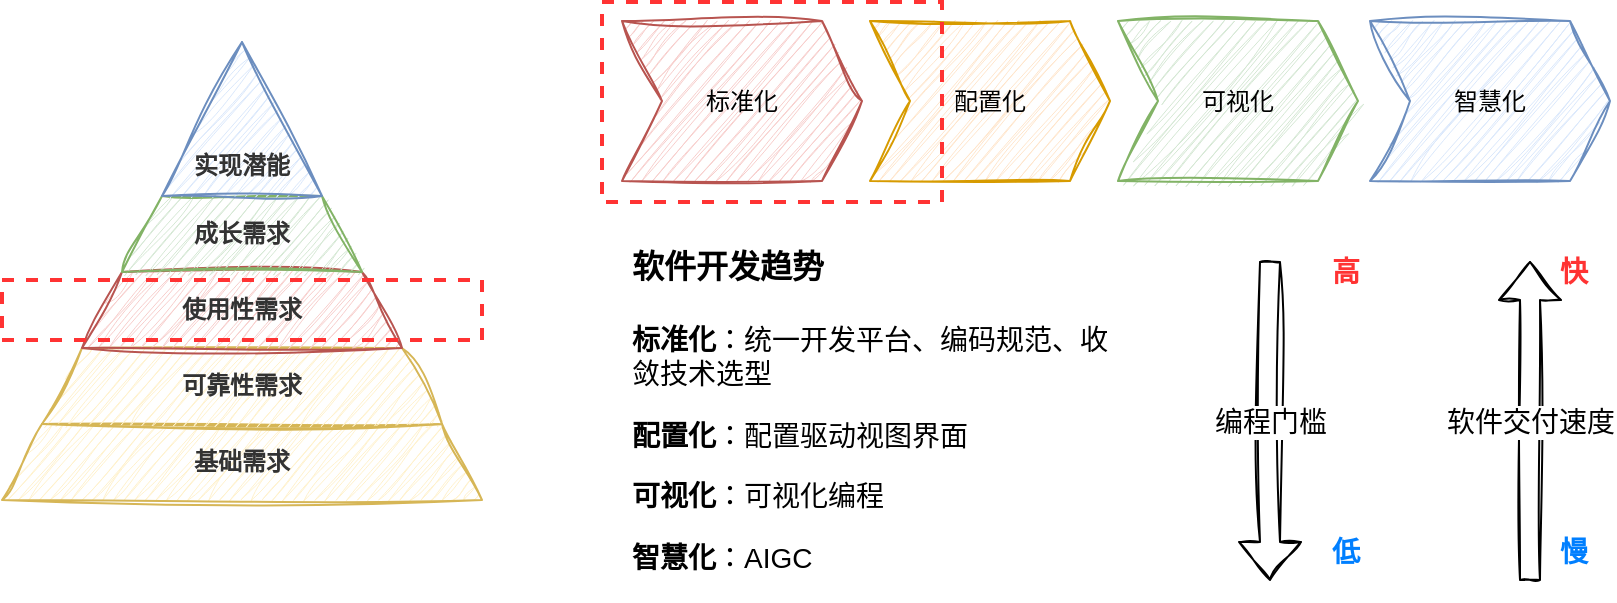<mxfile version="24.0.7" type="github">
  <diagram name="第 1 页" id="RAm9m8CqGb42HI3zqYB2">
    <mxGraphModel dx="2514" dy="868" grid="1" gridSize="10" guides="1" tooltips="1" connect="1" arrows="1" fold="1" page="1" pageScale="1" pageWidth="827" pageHeight="1169" math="0" shadow="0">
      <root>
        <mxCell id="0" />
        <mxCell id="1" parent="0" />
        <mxCell id="u7_praWJ1684f8AvyfNI-1" value="标准化" style="shape=step;perimeter=stepPerimeter;whiteSpace=wrap;html=1;fixedSize=1;fillColor=#f8cecc;strokeColor=#b85450;rounded=0;sketch=1;curveFitting=1;jiggle=2;" parent="1" vertex="1">
          <mxGeometry y="149.5" width="120" height="80" as="geometry" />
        </mxCell>
        <mxCell id="u7_praWJ1684f8AvyfNI-2" value="配置化" style="shape=step;perimeter=stepPerimeter;whiteSpace=wrap;html=1;fixedSize=1;fillColor=#ffe6cc;strokeColor=#d79b00;rounded=0;sketch=1;curveFitting=1;jiggle=2;" parent="1" vertex="1">
          <mxGeometry x="124" y="149.5" width="120" height="80" as="geometry" />
        </mxCell>
        <mxCell id="u7_praWJ1684f8AvyfNI-3" value="可视化" style="shape=step;perimeter=stepPerimeter;whiteSpace=wrap;html=1;fixedSize=1;fillColor=#d5e8d4;strokeColor=#82b366;rounded=0;sketch=1;curveFitting=1;jiggle=2;" parent="1" vertex="1">
          <mxGeometry x="248" y="149.5" width="120" height="80" as="geometry" />
        </mxCell>
        <mxCell id="u7_praWJ1684f8AvyfNI-4" value="智慧化" style="shape=step;perimeter=stepPerimeter;whiteSpace=wrap;html=1;fixedSize=1;fillColor=#dae8fc;strokeColor=#6c8ebf;rounded=0;sketch=1;curveFitting=1;jiggle=2;" parent="1" vertex="1">
          <mxGeometry x="374" y="149.5" width="120" height="80" as="geometry" />
        </mxCell>
        <mxCell id="u7_praWJ1684f8AvyfNI-5" value="&lt;h1&gt;&lt;font style=&quot;font-size: 16px;&quot;&gt;软件开发趋势&lt;/font&gt;&lt;/h1&gt;&lt;p style=&quot;font-size: 14px;&quot;&gt;&lt;font style=&quot;font-size: 14px;&quot;&gt;&lt;b style=&quot;&quot;&gt;标准化&lt;/b&gt;：统一开发平台、编码规范、收敛技术选型&lt;/font&gt;&lt;/p&gt;&lt;p style=&quot;font-size: 14px;&quot;&gt;&lt;font style=&quot;font-size: 14px;&quot;&gt;&lt;b&gt;配置化&lt;/b&gt;：配置驱动视图界面&lt;/font&gt;&lt;/p&gt;&lt;p style=&quot;font-size: 14px;&quot;&gt;&lt;font style=&quot;font-size: 14px;&quot;&gt;&lt;b&gt;可视化&lt;/b&gt;：可视化编程&lt;/font&gt;&lt;/p&gt;&lt;p style=&quot;font-size: 14px;&quot;&gt;&lt;font style=&quot;font-size: 14px;&quot;&gt;&lt;b style=&quot;&quot;&gt;智慧化&lt;/b&gt;：AIGC&lt;/font&gt;&lt;/p&gt;&lt;p&gt;&lt;br&gt;&lt;/p&gt;" style="text;html=1;spacing=5;spacingTop=-20;whiteSpace=wrap;overflow=hidden;rounded=0;sketch=1;curveFitting=1;jiggle=2;" parent="1" vertex="1">
          <mxGeometry y="249.5" width="254" height="190" as="geometry" />
        </mxCell>
        <mxCell id="u7_praWJ1684f8AvyfNI-6" value="&lt;font style=&quot;font-size: 14px;&quot;&gt;高&lt;/font&gt;" style="text;html=1;align=center;verticalAlign=middle;whiteSpace=wrap;rounded=0;fontStyle=1;fontColor=#FF3333;sketch=1;curveFitting=1;jiggle=2;" parent="1" vertex="1">
          <mxGeometry x="344" y="259.5" width="36" height="30" as="geometry" />
        </mxCell>
        <mxCell id="u7_praWJ1684f8AvyfNI-7" value="" style="shape=flexArrow;endArrow=classic;html=1;rounded=0;sketch=1;curveFitting=1;jiggle=2;" parent="1" edge="1">
          <mxGeometry width="50" height="50" relative="1" as="geometry">
            <mxPoint x="324" y="269.5" as="sourcePoint" />
            <mxPoint x="324" y="429.5" as="targetPoint" />
          </mxGeometry>
        </mxCell>
        <mxCell id="u7_praWJ1684f8AvyfNI-8" value="&lt;font style=&quot;font-size: 14px;&quot;&gt;编程门槛&lt;/font&gt;" style="edgeLabel;html=1;align=center;verticalAlign=middle;resizable=0;points=[];" parent="u7_praWJ1684f8AvyfNI-7" vertex="1" connectable="0">
          <mxGeometry x="-0.113" y="2" relative="1" as="geometry">
            <mxPoint x="-2" y="9" as="offset" />
          </mxGeometry>
        </mxCell>
        <mxCell id="u7_praWJ1684f8AvyfNI-9" value="&lt;font style=&quot;font-size: 14px;&quot;&gt;低&lt;/font&gt;" style="text;html=1;align=center;verticalAlign=middle;whiteSpace=wrap;rounded=0;fontStyle=1;fontColor=#007FFF;sketch=1;curveFitting=1;jiggle=2;" parent="1" vertex="1">
          <mxGeometry x="344" y="399.5" width="36" height="30" as="geometry" />
        </mxCell>
        <mxCell id="u7_praWJ1684f8AvyfNI-10" value="" style="shape=flexArrow;endArrow=classic;html=1;rounded=0;sketch=1;curveFitting=1;jiggle=2;" parent="1" edge="1">
          <mxGeometry width="50" height="50" relative="1" as="geometry">
            <mxPoint x="454" y="429.5" as="sourcePoint" />
            <mxPoint x="454" y="269.5" as="targetPoint" />
          </mxGeometry>
        </mxCell>
        <mxCell id="u7_praWJ1684f8AvyfNI-11" value="&lt;font style=&quot;font-size: 14px;&quot;&gt;软件交付速度&lt;/font&gt;" style="edgeLabel;html=1;align=center;verticalAlign=middle;resizable=0;points=[];" parent="u7_praWJ1684f8AvyfNI-10" vertex="1" connectable="0">
          <mxGeometry x="0.037" y="-2" relative="1" as="geometry">
            <mxPoint x="-2" y="3" as="offset" />
          </mxGeometry>
        </mxCell>
        <mxCell id="u7_praWJ1684f8AvyfNI-12" value="&lt;font style=&quot;font-size: 14px;&quot;&gt;快&lt;/font&gt;" style="text;html=1;align=center;verticalAlign=middle;whiteSpace=wrap;rounded=0;fontStyle=1;fontColor=#FF3333;sketch=1;curveFitting=1;jiggle=2;" parent="1" vertex="1">
          <mxGeometry x="458" y="259.5" width="36" height="30" as="geometry" />
        </mxCell>
        <mxCell id="u7_praWJ1684f8AvyfNI-13" value="&lt;font style=&quot;font-size: 14px;&quot;&gt;慢&lt;/font&gt;" style="text;html=1;align=center;verticalAlign=middle;whiteSpace=wrap;rounded=0;fontStyle=1;fontColor=#007FFF;sketch=1;curveFitting=1;jiggle=2;" parent="1" vertex="1">
          <mxGeometry x="458" y="399.5" width="36" height="30" as="geometry" />
        </mxCell>
        <mxCell id="u7_praWJ1684f8AvyfNI-14" value="基础需求" style="shape=trapezoid;perimeter=trapezoidPerimeter;whiteSpace=wrap;html=1;fixedSize=1;fillColor=#fff2cc;strokeColor=#d6b656;fontStyle=1;fontColor=#333333;fontSize=12;sketch=1;curveFitting=1;jiggle=2;" parent="1" vertex="1">
          <mxGeometry x="-310" y="351" width="240" height="38" as="geometry" />
        </mxCell>
        <mxCell id="u7_praWJ1684f8AvyfNI-15" value="可靠性需求" style="shape=trapezoid;perimeter=trapezoidPerimeter;whiteSpace=wrap;html=1;fixedSize=1;fillColor=#fff2cc;strokeColor=#d6b656;fontStyle=1;fontColor=#333333;fontSize=12;sketch=1;curveFitting=1;jiggle=2;" parent="1" vertex="1">
          <mxGeometry x="-290" y="313" width="200" height="38" as="geometry" />
        </mxCell>
        <mxCell id="u7_praWJ1684f8AvyfNI-16" value="使用性需求" style="shape=trapezoid;perimeter=trapezoidPerimeter;whiteSpace=wrap;html=1;fixedSize=1;fillColor=#f8cecc;strokeColor=#b85450;fontStyle=1;fontColor=#333333;fontSize=12;sketch=1;curveFitting=1;jiggle=2;" parent="1" vertex="1">
          <mxGeometry x="-270" y="275" width="160" height="38" as="geometry" />
        </mxCell>
        <mxCell id="u7_praWJ1684f8AvyfNI-17" value="成长需求" style="shape=trapezoid;perimeter=trapezoidPerimeter;whiteSpace=wrap;html=1;fixedSize=1;fillColor=#d5e8d4;strokeColor=#82b366;fontStyle=1;fontColor=#333333;fontSize=12;sketch=1;curveFitting=1;jiggle=2;" parent="1" vertex="1">
          <mxGeometry x="-250" y="237" width="120" height="38" as="geometry" />
        </mxCell>
        <mxCell id="u7_praWJ1684f8AvyfNI-18" value="" style="verticalLabelPosition=bottom;verticalAlign=top;html=1;shape=mxgraph.basic.acute_triangle;dx=0.5;fillColor=#dae8fc;strokeColor=#6c8ebf;fontColor=#333333;sketch=1;curveFitting=1;jiggle=2;" parent="1" vertex="1">
          <mxGeometry x="-230" y="160" width="80" height="77" as="geometry" />
        </mxCell>
        <mxCell id="u7_praWJ1684f8AvyfNI-19" value="实现潜能" style="text;html=1;align=center;verticalAlign=middle;whiteSpace=wrap;rounded=0;fontStyle=1;fontColor=#333333;fontSize=12;sketch=1;curveFitting=1;jiggle=2;" parent="1" vertex="1">
          <mxGeometry x="-215" y="207" width="50" height="30" as="geometry" />
        </mxCell>
        <mxCell id="swVgI8YuTbLRyqcJMEnN-1" value="" style="rounded=0;whiteSpace=wrap;html=1;fillColor=none;strokeColor=#FF3333;strokeWidth=2;dashed=1;" vertex="1" parent="1">
          <mxGeometry x="-310" y="279" width="240" height="30" as="geometry" />
        </mxCell>
        <mxCell id="swVgI8YuTbLRyqcJMEnN-2" value="" style="rounded=0;whiteSpace=wrap;html=1;fillColor=none;strokeColor=#FF3333;strokeWidth=2;dashed=1;" vertex="1" parent="1">
          <mxGeometry x="-10" y="140" width="170" height="100" as="geometry" />
        </mxCell>
      </root>
    </mxGraphModel>
  </diagram>
</mxfile>
